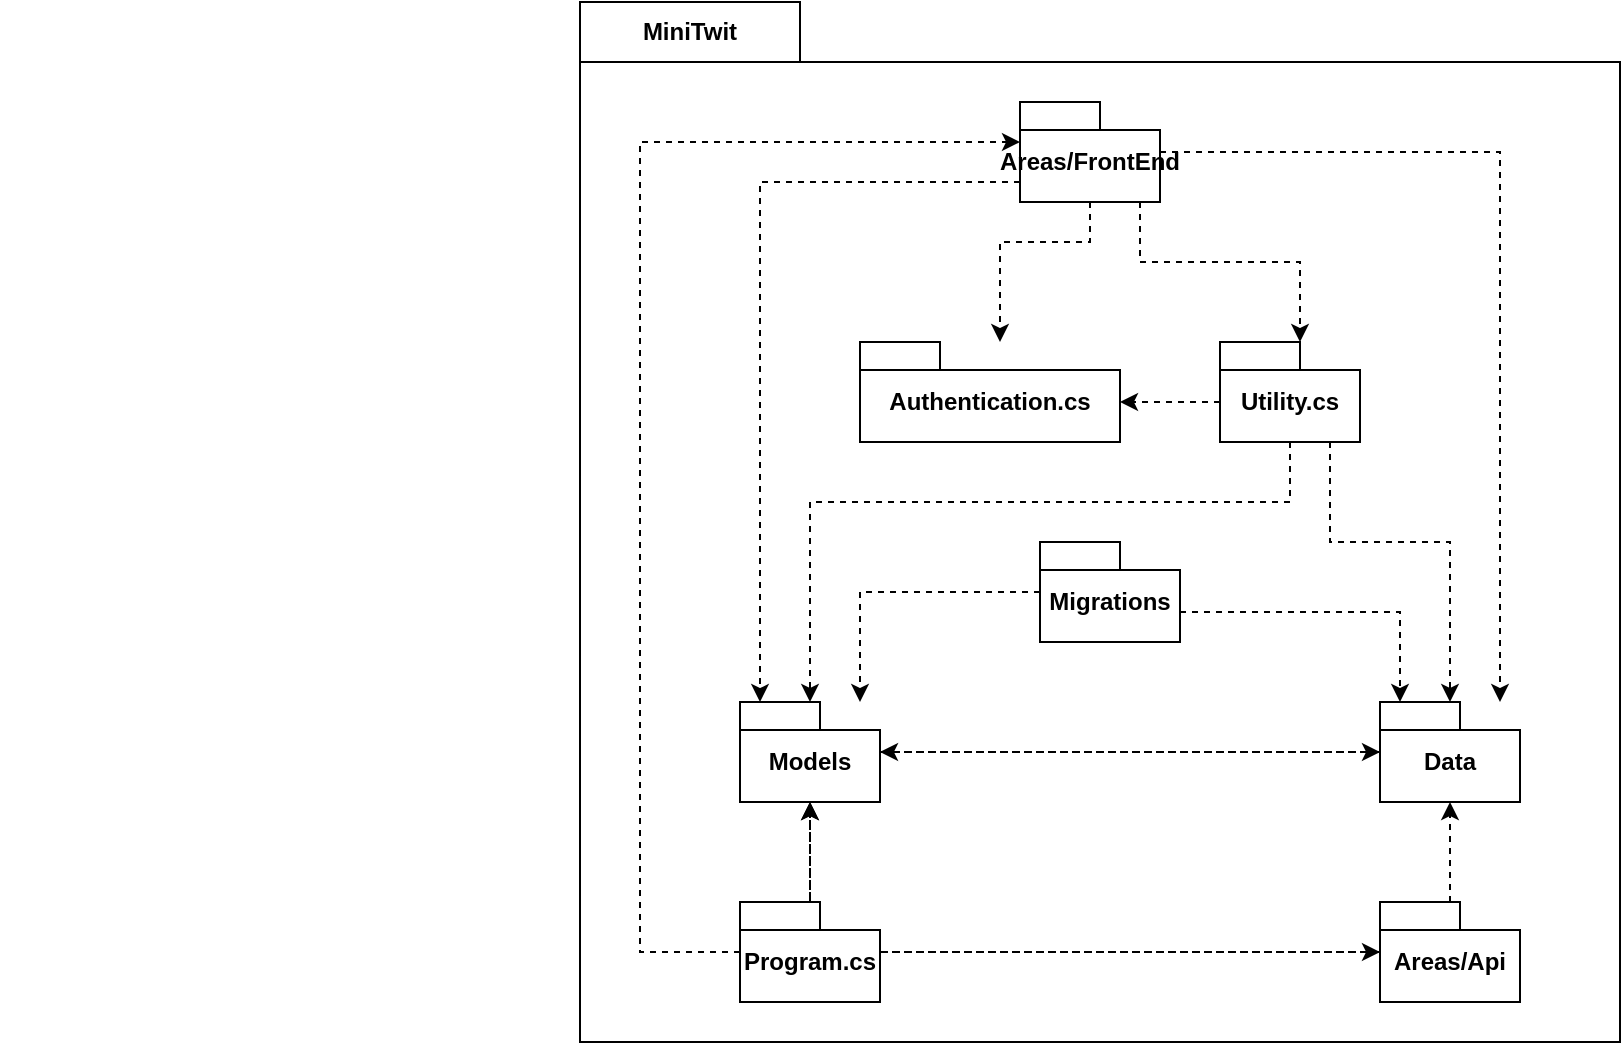 <mxfile version="24.4.4" type="device">
  <diagram id="C5RBs43oDa-KdzZeNtuy" name="Page-1">
    <mxGraphModel dx="1343" dy="750" grid="1" gridSize="10" guides="1" tooltips="1" connect="1" arrows="1" fold="1" page="1" pageScale="1" pageWidth="827" pageHeight="1169" math="0" shadow="0">
      <root>
        <mxCell id="WIyWlLk6GJQsqaUBKTNV-0" />
        <mxCell id="WIyWlLk6GJQsqaUBKTNV-1" parent="WIyWlLk6GJQsqaUBKTNV-0" />
        <mxCell id="0xkykKNiRA2JzHIzsFPC-1" value="MiniTwit" style="shape=folder;fontStyle=1;tabWidth=110;tabHeight=30;tabPosition=left;html=1;boundedLbl=1;labelInHeader=1;container=0;collapsible=0;whiteSpace=wrap;" vertex="1" parent="WIyWlLk6GJQsqaUBKTNV-1">
          <mxGeometry x="390" y="80" width="520" height="520" as="geometry" />
        </mxCell>
        <mxCell id="0xkykKNiRA2JzHIzsFPC-2" value="" style="html=1;strokeColor=none;resizeWidth=1;resizeHeight=1;fillColor=none;part=1;connectable=0;allowArrows=0;deletable=0;whiteSpace=wrap;" vertex="1" parent="WIyWlLk6GJQsqaUBKTNV-1">
          <mxGeometry x="100" y="80" width="700" height="294" as="geometry">
            <mxPoint y="30" as="offset" />
          </mxGeometry>
        </mxCell>
        <mxCell id="0xkykKNiRA2JzHIzsFPC-32" style="edgeStyle=orthogonalEdgeStyle;rounded=0;orthogonalLoop=1;jettySize=auto;html=1;dashed=1;" edge="1" parent="WIyWlLk6GJQsqaUBKTNV-1" source="0xkykKNiRA2JzHIzsFPC-4" target="0xkykKNiRA2JzHIzsFPC-6">
          <mxGeometry relative="1" as="geometry">
            <Array as="points">
              <mxPoint x="530" y="375" />
            </Array>
          </mxGeometry>
        </mxCell>
        <mxCell id="0xkykKNiRA2JzHIzsFPC-4" value="Migrations" style="shape=folder;fontStyle=1;spacingTop=10;tabWidth=40;tabHeight=14;tabPosition=left;html=1;whiteSpace=wrap;" vertex="1" parent="WIyWlLk6GJQsqaUBKTNV-1">
          <mxGeometry x="620" y="350" width="70" height="50" as="geometry" />
        </mxCell>
        <mxCell id="0xkykKNiRA2JzHIzsFPC-5" value="Data" style="shape=folder;fontStyle=1;spacingTop=10;tabWidth=40;tabHeight=14;tabPosition=left;html=1;whiteSpace=wrap;" vertex="1" parent="WIyWlLk6GJQsqaUBKTNV-1">
          <mxGeometry x="790" y="430" width="70" height="50" as="geometry" />
        </mxCell>
        <mxCell id="0xkykKNiRA2JzHIzsFPC-6" value="Models" style="shape=folder;fontStyle=1;spacingTop=10;tabWidth=40;tabHeight=14;tabPosition=left;html=1;whiteSpace=wrap;" vertex="1" parent="WIyWlLk6GJQsqaUBKTNV-1">
          <mxGeometry x="470" y="430" width="70" height="50" as="geometry" />
        </mxCell>
        <mxCell id="0xkykKNiRA2JzHIzsFPC-7" value="Areas/FrontEnd" style="shape=folder;fontStyle=1;spacingTop=10;tabWidth=40;tabHeight=14;tabPosition=left;html=1;whiteSpace=wrap;" vertex="1" parent="WIyWlLk6GJQsqaUBKTNV-1">
          <mxGeometry x="610" y="130" width="70" height="50" as="geometry" />
        </mxCell>
        <mxCell id="0xkykKNiRA2JzHIzsFPC-14" style="rounded=0;orthogonalLoop=1;jettySize=auto;html=1;dashed=1;edgeStyle=orthogonalEdgeStyle;" edge="1" parent="WIyWlLk6GJQsqaUBKTNV-1" source="0xkykKNiRA2JzHIzsFPC-8" target="0xkykKNiRA2JzHIzsFPC-6">
          <mxGeometry relative="1" as="geometry" />
        </mxCell>
        <mxCell id="0xkykKNiRA2JzHIzsFPC-8" value="Areas/Api" style="shape=folder;fontStyle=1;spacingTop=10;tabWidth=40;tabHeight=14;tabPosition=left;html=1;whiteSpace=wrap;" vertex="1" parent="WIyWlLk6GJQsqaUBKTNV-1">
          <mxGeometry x="790" y="530" width="70" height="50" as="geometry" />
        </mxCell>
        <mxCell id="0xkykKNiRA2JzHIzsFPC-33" style="edgeStyle=orthogonalEdgeStyle;rounded=0;orthogonalLoop=1;jettySize=auto;html=1;dashed=1;" edge="1" parent="WIyWlLk6GJQsqaUBKTNV-1" source="0xkykKNiRA2JzHIzsFPC-9" target="0xkykKNiRA2JzHIzsFPC-7">
          <mxGeometry relative="1" as="geometry">
            <Array as="points">
              <mxPoint x="420" y="555" />
              <mxPoint x="420" y="150" />
            </Array>
          </mxGeometry>
        </mxCell>
        <mxCell id="0xkykKNiRA2JzHIzsFPC-9" value="Program.cs" style="shape=folder;fontStyle=1;spacingTop=10;tabWidth=40;tabHeight=14;tabPosition=left;html=1;whiteSpace=wrap;" vertex="1" parent="WIyWlLk6GJQsqaUBKTNV-1">
          <mxGeometry x="470" y="530" width="70" height="50" as="geometry" />
        </mxCell>
        <mxCell id="0xkykKNiRA2JzHIzsFPC-11" value="Authentication.cs" style="shape=folder;fontStyle=1;spacingTop=10;tabWidth=40;tabHeight=14;tabPosition=left;html=1;whiteSpace=wrap;" vertex="1" parent="WIyWlLk6GJQsqaUBKTNV-1">
          <mxGeometry x="530" y="250" width="130" height="50" as="geometry" />
        </mxCell>
        <mxCell id="0xkykKNiRA2JzHIzsFPC-12" value="Utility.cs" style="shape=folder;fontStyle=1;spacingTop=10;tabWidth=40;tabHeight=14;tabPosition=left;html=1;whiteSpace=wrap;" vertex="1" parent="WIyWlLk6GJQsqaUBKTNV-1">
          <mxGeometry x="710" y="250" width="70" height="50" as="geometry" />
        </mxCell>
        <mxCell id="0xkykKNiRA2JzHIzsFPC-15" style="rounded=0;orthogonalLoop=1;jettySize=auto;html=1;dashed=1;edgeStyle=orthogonalEdgeStyle;" edge="1" parent="WIyWlLk6GJQsqaUBKTNV-1" source="0xkykKNiRA2JzHIzsFPC-7" target="0xkykKNiRA2JzHIzsFPC-6">
          <mxGeometry relative="1" as="geometry">
            <mxPoint x="394" y="240" as="sourcePoint" />
            <mxPoint x="426" y="280" as="targetPoint" />
            <Array as="points">
              <mxPoint x="480" y="170" />
            </Array>
          </mxGeometry>
        </mxCell>
        <mxCell id="0xkykKNiRA2JzHIzsFPC-16" style="rounded=0;orthogonalLoop=1;jettySize=auto;html=1;dashed=1;edgeStyle=orthogonalEdgeStyle;" edge="1" parent="WIyWlLk6GJQsqaUBKTNV-1" source="0xkykKNiRA2JzHIzsFPC-12" target="0xkykKNiRA2JzHIzsFPC-5">
          <mxGeometry relative="1" as="geometry">
            <mxPoint x="394" y="240" as="sourcePoint" />
            <mxPoint x="426" y="280" as="targetPoint" />
            <Array as="points">
              <mxPoint x="765" y="350" />
              <mxPoint x="825" y="350" />
            </Array>
          </mxGeometry>
        </mxCell>
        <mxCell id="0xkykKNiRA2JzHIzsFPC-17" style="rounded=0;orthogonalLoop=1;jettySize=auto;html=1;dashed=1;" edge="1" parent="WIyWlLk6GJQsqaUBKTNV-1" source="0xkykKNiRA2JzHIzsFPC-6" target="0xkykKNiRA2JzHIzsFPC-5">
          <mxGeometry relative="1" as="geometry">
            <mxPoint x="252" y="280" as="sourcePoint" />
            <mxPoint x="318" y="340" as="targetPoint" />
          </mxGeometry>
        </mxCell>
        <mxCell id="0xkykKNiRA2JzHIzsFPC-18" style="rounded=0;orthogonalLoop=1;jettySize=auto;html=1;dashed=1;edgeStyle=orthogonalEdgeStyle;" edge="1" parent="WIyWlLk6GJQsqaUBKTNV-1" source="0xkykKNiRA2JzHIzsFPC-4" target="0xkykKNiRA2JzHIzsFPC-5">
          <mxGeometry relative="1" as="geometry">
            <mxPoint x="410" y="326" as="sourcePoint" />
            <mxPoint x="380" y="344" as="targetPoint" />
            <Array as="points">
              <mxPoint x="800" y="385" />
            </Array>
          </mxGeometry>
        </mxCell>
        <mxCell id="0xkykKNiRA2JzHIzsFPC-19" style="rounded=0;orthogonalLoop=1;jettySize=auto;html=1;dashed=1;" edge="1" parent="WIyWlLk6GJQsqaUBKTNV-1" source="0xkykKNiRA2JzHIzsFPC-8" target="0xkykKNiRA2JzHIzsFPC-5">
          <mxGeometry relative="1" as="geometry">
            <mxPoint x="252" y="280" as="sourcePoint" />
            <mxPoint x="318" y="340" as="targetPoint" />
          </mxGeometry>
        </mxCell>
        <mxCell id="0xkykKNiRA2JzHIzsFPC-20" style="rounded=0;orthogonalLoop=1;jettySize=auto;html=1;dashed=1;edgeStyle=orthogonalEdgeStyle;" edge="1" parent="WIyWlLk6GJQsqaUBKTNV-1" source="0xkykKNiRA2JzHIzsFPC-7" target="0xkykKNiRA2JzHIzsFPC-5">
          <mxGeometry relative="1" as="geometry">
            <mxPoint x="252" y="280" as="sourcePoint" />
            <mxPoint x="318" y="340" as="targetPoint" />
            <Array as="points">
              <mxPoint x="850" y="155" />
            </Array>
          </mxGeometry>
        </mxCell>
        <mxCell id="0xkykKNiRA2JzHIzsFPC-21" style="rounded=0;orthogonalLoop=1;jettySize=auto;html=1;dashed=1;" edge="1" parent="WIyWlLk6GJQsqaUBKTNV-1" source="0xkykKNiRA2JzHIzsFPC-9" target="0xkykKNiRA2JzHIzsFPC-6">
          <mxGeometry relative="1" as="geometry">
            <mxPoint x="530" y="240" as="sourcePoint" />
            <mxPoint x="560" y="290" as="targetPoint" />
          </mxGeometry>
        </mxCell>
        <mxCell id="0xkykKNiRA2JzHIzsFPC-22" style="rounded=0;orthogonalLoop=1;jettySize=auto;html=1;dashed=1;edgeStyle=orthogonalEdgeStyle;" edge="1" parent="WIyWlLk6GJQsqaUBKTNV-1" source="0xkykKNiRA2JzHIzsFPC-5" target="0xkykKNiRA2JzHIzsFPC-6">
          <mxGeometry relative="1" as="geometry">
            <mxPoint x="490" y="510" as="sourcePoint" />
            <mxPoint x="320" y="394" as="targetPoint" />
          </mxGeometry>
        </mxCell>
        <mxCell id="0xkykKNiRA2JzHIzsFPC-23" style="rounded=0;orthogonalLoop=1;jettySize=auto;html=1;dashed=1;edgeStyle=orthogonalEdgeStyle;" edge="1" parent="WIyWlLk6GJQsqaUBKTNV-1" source="0xkykKNiRA2JzHIzsFPC-12" target="0xkykKNiRA2JzHIzsFPC-6">
          <mxGeometry relative="1" as="geometry">
            <mxPoint x="235" y="280" as="sourcePoint" />
            <mxPoint x="275" y="380" as="targetPoint" />
            <Array as="points">
              <mxPoint x="505" y="330" />
            </Array>
          </mxGeometry>
        </mxCell>
        <mxCell id="0xkykKNiRA2JzHIzsFPC-25" style="rounded=0;orthogonalLoop=1;jettySize=auto;html=1;dashed=1;edgeStyle=orthogonalEdgeStyle;" edge="1" parent="WIyWlLk6GJQsqaUBKTNV-1" source="0xkykKNiRA2JzHIzsFPC-7" target="0xkykKNiRA2JzHIzsFPC-12">
          <mxGeometry relative="1" as="geometry">
            <mxPoint x="485" y="240" as="sourcePoint" />
            <mxPoint x="315" y="380" as="targetPoint" />
            <Array as="points">
              <mxPoint x="670" y="210" />
              <mxPoint x="750" y="210" />
            </Array>
          </mxGeometry>
        </mxCell>
        <mxCell id="0xkykKNiRA2JzHIzsFPC-26" style="rounded=0;orthogonalLoop=1;jettySize=auto;html=1;dashed=1;edgeStyle=orthogonalEdgeStyle;" edge="1" parent="WIyWlLk6GJQsqaUBKTNV-1" source="0xkykKNiRA2JzHIzsFPC-9" target="0xkykKNiRA2JzHIzsFPC-8">
          <mxGeometry relative="1" as="geometry">
            <mxPoint x="680" y="349" as="sourcePoint" />
            <mxPoint x="580" y="331" as="targetPoint" />
          </mxGeometry>
        </mxCell>
        <mxCell id="0xkykKNiRA2JzHIzsFPC-27" style="rounded=0;orthogonalLoop=1;jettySize=auto;html=1;dashed=1;edgeStyle=orthogonalEdgeStyle;" edge="1" parent="WIyWlLk6GJQsqaUBKTNV-1" source="0xkykKNiRA2JzHIzsFPC-12" target="0xkykKNiRA2JzHIzsFPC-11">
          <mxGeometry relative="1" as="geometry">
            <mxPoint x="235" y="280" as="sourcePoint" />
            <mxPoint x="275" y="380" as="targetPoint" />
            <Array as="points">
              <mxPoint x="690" y="280" />
              <mxPoint x="690" y="280" />
            </Array>
          </mxGeometry>
        </mxCell>
        <mxCell id="0xkykKNiRA2JzHIzsFPC-29" style="rounded=0;orthogonalLoop=1;jettySize=auto;html=1;dashed=1;edgeStyle=orthogonalEdgeStyle;" edge="1" parent="WIyWlLk6GJQsqaUBKTNV-1" source="0xkykKNiRA2JzHIzsFPC-7" target="0xkykKNiRA2JzHIzsFPC-11">
          <mxGeometry relative="1" as="geometry">
            <mxPoint x="260" y="253" as="sourcePoint" />
            <mxPoint x="700" y="229" as="targetPoint" />
            <Array as="points">
              <mxPoint x="645" y="200" />
              <mxPoint x="600" y="200" />
            </Array>
          </mxGeometry>
        </mxCell>
      </root>
    </mxGraphModel>
  </diagram>
</mxfile>
